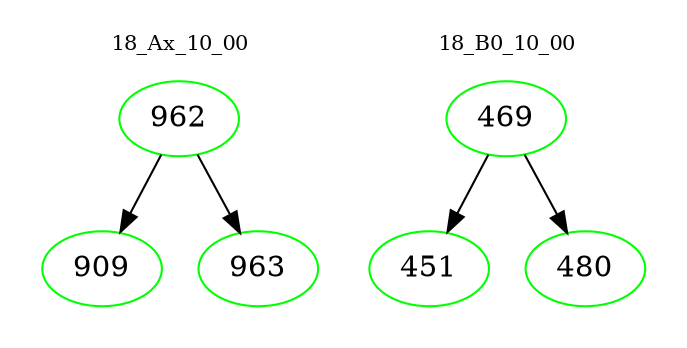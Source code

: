 digraph{
subgraph cluster_0 {
color = white
label = "18_Ax_10_00";
fontsize=10;
T0_962 [label="962", color="green"]
T0_962 -> T0_909 [color="black"]
T0_909 [label="909", color="green"]
T0_962 -> T0_963 [color="black"]
T0_963 [label="963", color="green"]
}
subgraph cluster_1 {
color = white
label = "18_B0_10_00";
fontsize=10;
T1_469 [label="469", color="green"]
T1_469 -> T1_451 [color="black"]
T1_451 [label="451", color="green"]
T1_469 -> T1_480 [color="black"]
T1_480 [label="480", color="green"]
}
}
